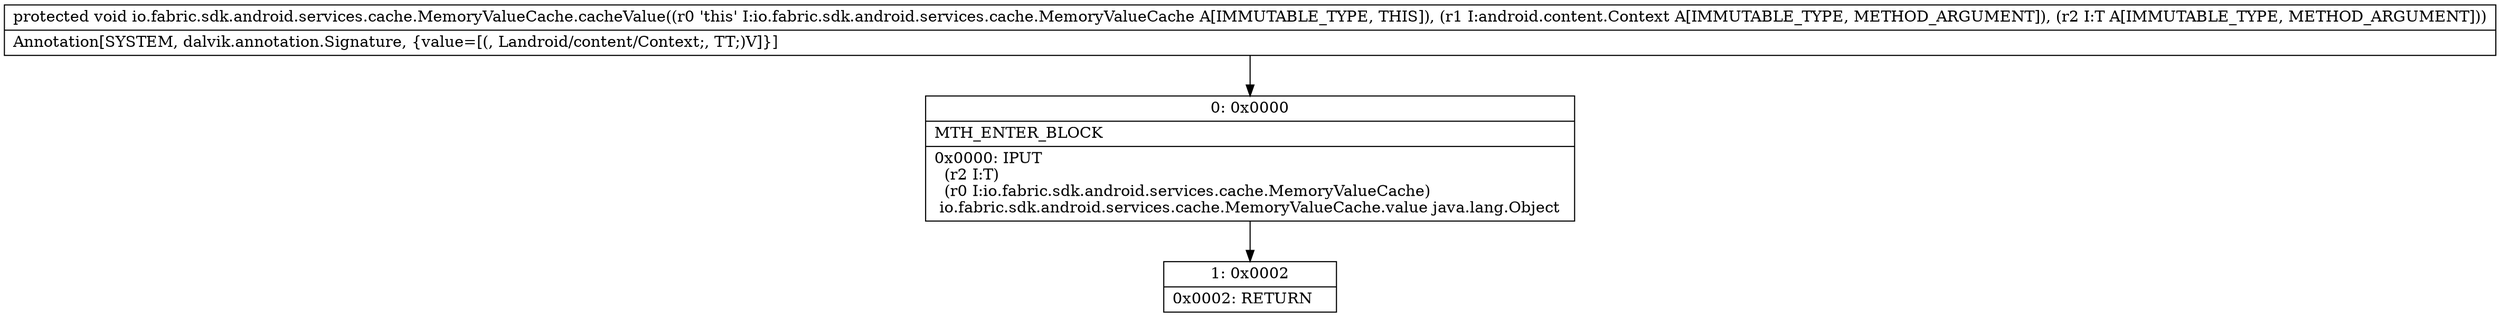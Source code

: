 digraph "CFG forio.fabric.sdk.android.services.cache.MemoryValueCache.cacheValue(Landroid\/content\/Context;Ljava\/lang\/Object;)V" {
Node_0 [shape=record,label="{0\:\ 0x0000|MTH_ENTER_BLOCK\l|0x0000: IPUT  \l  (r2 I:T)\l  (r0 I:io.fabric.sdk.android.services.cache.MemoryValueCache)\l io.fabric.sdk.android.services.cache.MemoryValueCache.value java.lang.Object \l}"];
Node_1 [shape=record,label="{1\:\ 0x0002|0x0002: RETURN   \l}"];
MethodNode[shape=record,label="{protected void io.fabric.sdk.android.services.cache.MemoryValueCache.cacheValue((r0 'this' I:io.fabric.sdk.android.services.cache.MemoryValueCache A[IMMUTABLE_TYPE, THIS]), (r1 I:android.content.Context A[IMMUTABLE_TYPE, METHOD_ARGUMENT]), (r2 I:T A[IMMUTABLE_TYPE, METHOD_ARGUMENT]))  | Annotation[SYSTEM, dalvik.annotation.Signature, \{value=[(, Landroid\/content\/Context;, TT;)V]\}]\l}"];
MethodNode -> Node_0;
Node_0 -> Node_1;
}

